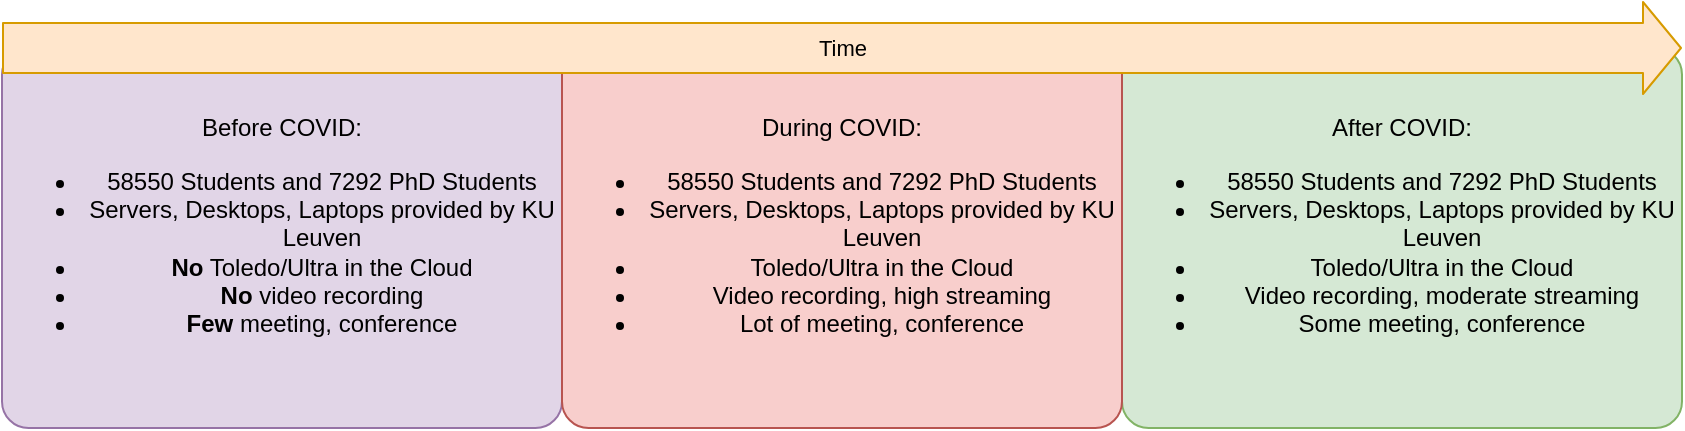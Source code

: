 <mxfile>
    <diagram id="G20aVggGCp_uHF7p-jnl" name="Page-1">
        <mxGraphModel dx="1047" dy="593" grid="1" gridSize="10" guides="1" tooltips="1" connect="1" arrows="1" fold="1" page="1" pageScale="1" pageWidth="850" pageHeight="1100" math="0" shadow="0">
            <root>
                <mxCell id="0"/>
                <mxCell id="1" parent="0"/>
                <mxCell id="9" value="&lt;span style=&quot;color: rgb(0, 0, 0);&quot;&gt;After COVID:&lt;/span&gt;&lt;div&gt;&lt;ul&gt;&lt;li&gt;58550 Students and 7292 PhD Students&lt;/li&gt;&lt;li&gt;Servers, Desktops, Laptops provided by KU Leuven&lt;/li&gt;&lt;li&gt;Toledo/Ultra in the Cloud&lt;/li&gt;&lt;li&gt;Video recording, moderate streaming&lt;/li&gt;&lt;li&gt;Some meeting, conference&lt;/li&gt;&lt;/ul&gt;&lt;/div&gt;" style="rounded=1;whiteSpace=wrap;html=1;arcSize=7;fillColor=#d5e8d4;strokeColor=#82b366;" vertex="1" parent="1">
                    <mxGeometry x="560" y="210" width="280" height="190" as="geometry"/>
                </mxCell>
                <mxCell id="8" value="Before COVID:&lt;div&gt;&lt;ul&gt;&lt;li&gt;58550 Students and 7292 PhD Students&lt;/li&gt;&lt;li&gt;Servers, Desktops, Laptops provided by KU Leuven&lt;/li&gt;&lt;li&gt;&lt;b&gt;No&lt;/b&gt; Toledo/Ultra in the Cloud&lt;/li&gt;&lt;li&gt;&lt;b&gt;No&lt;/b&gt; video recording&lt;/li&gt;&lt;li&gt;&lt;b&gt;Few&lt;/b&gt; meeting, conference&lt;/li&gt;&lt;/ul&gt;&lt;/div&gt;" style="rounded=1;whiteSpace=wrap;html=1;arcSize=7;fillColor=#e1d5e7;strokeColor=#9673a6;" vertex="1" parent="1">
                    <mxGeometry y="210" width="280" height="190" as="geometry"/>
                </mxCell>
                <mxCell id="7" value="During COVID:&lt;div&gt;&lt;ul&gt;&lt;li&gt;58550 Students and 7292 PhD Students&lt;/li&gt;&lt;li&gt;Servers, Desktops, Laptops provided by KU Leuven&lt;/li&gt;&lt;li&gt;Toledo/Ultra in the Cloud&lt;/li&gt;&lt;li&gt;Video recording, high streaming&lt;/li&gt;&lt;li&gt;Lot of meeting, conference&lt;/li&gt;&lt;/ul&gt;&lt;/div&gt;" style="rounded=1;whiteSpace=wrap;html=1;arcSize=7;fillColor=#f8cecc;strokeColor=#b85450;align=center;" vertex="1" parent="1">
                    <mxGeometry x="280" y="210" width="280" height="190" as="geometry"/>
                </mxCell>
                <mxCell id="2" value="" style="shape=flexArrow;endArrow=classic;html=1;fillColor=#ffe6cc;strokeColor=#d79b00;strokeWidth=1;endSize=6;width=25;entryX=1;entryY=0;entryDx=0;entryDy=0;exitX=0;exitY=0;exitDx=0;exitDy=0;" edge="1" parent="1" source="8" target="9">
                    <mxGeometry width="50" height="50" relative="1" as="geometry">
                        <mxPoint x="50" y="210" as="sourcePoint"/>
                        <mxPoint x="780" y="210" as="targetPoint"/>
                    </mxGeometry>
                </mxCell>
                <mxCell id="11" value="Time" style="edgeLabel;html=1;align=center;verticalAlign=middle;resizable=0;points=[];labelBackgroundColor=none;spacing=7;" vertex="1" connectable="0" parent="2">
                    <mxGeometry x="0.005" y="-3" relative="1" as="geometry">
                        <mxPoint x="-2" y="-3" as="offset"/>
                    </mxGeometry>
                </mxCell>
            </root>
        </mxGraphModel>
    </diagram>
</mxfile>